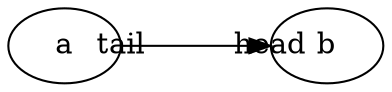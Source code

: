 digraph {
  rankdir = LR
  ranksep = 1
  a -> b [ taillabel = "tail"
           headlabel = "head"
           labeldistance = 0
           labelangle = 0
         ]
}
